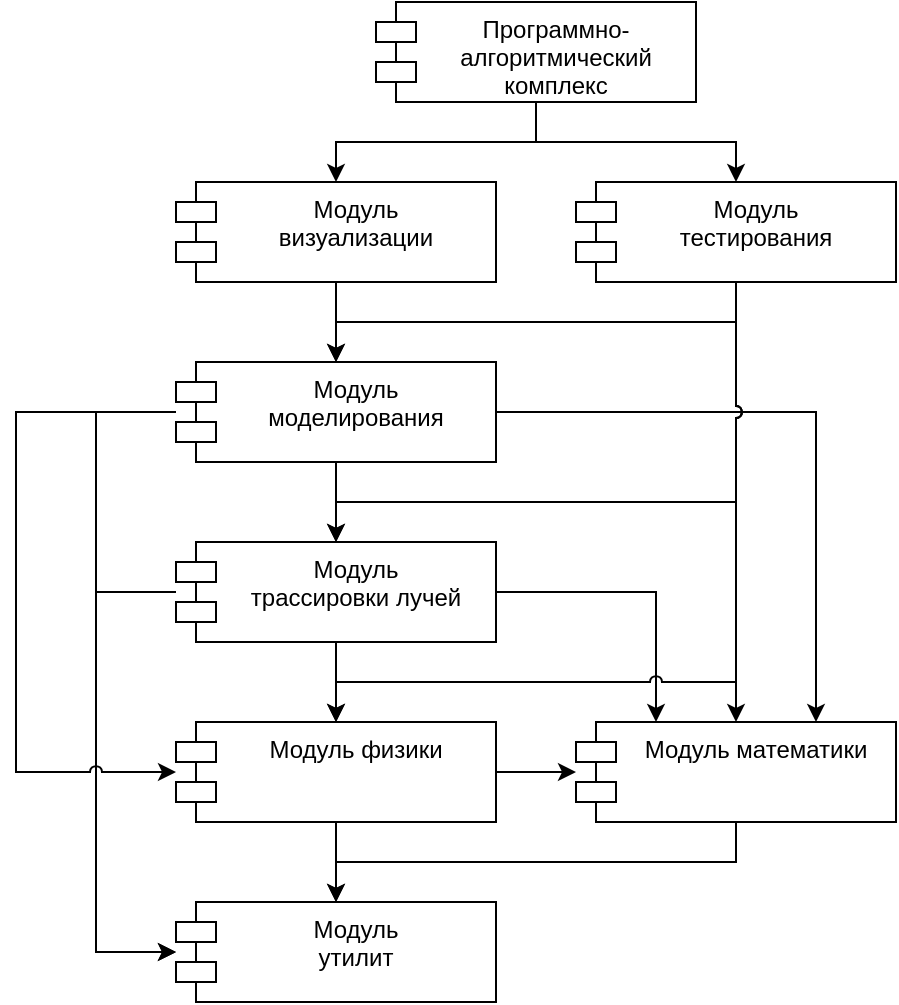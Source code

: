 <mxfile version="24.5.4" type="device">
  <diagram id="o1lcHe0v_uZJZBK2f2Lq" name="Page-1">
    <mxGraphModel dx="933" dy="592" grid="1" gridSize="10" guides="1" tooltips="1" connect="1" arrows="1" fold="1" page="1" pageScale="1" pageWidth="1600" pageHeight="1200" math="0" shadow="0">
      <root>
        <mxCell id="0" />
        <mxCell id="1" parent="0" />
        <mxCell id="9f2k_eM6BRsev6LdQf2b-47" style="edgeStyle=orthogonalEdgeStyle;rounded=0;orthogonalLoop=1;jettySize=auto;html=1;" edge="1" parent="1" source="4AWUPeGUhGiR13SZYx53-1" target="qylceBP50fuvWo1pAzZW-3">
          <mxGeometry relative="1" as="geometry" />
        </mxCell>
        <mxCell id="9f2k_eM6BRsev6LdQf2b-52" style="edgeStyle=orthogonalEdgeStyle;rounded=0;orthogonalLoop=1;jettySize=auto;html=1;exitX=0.5;exitY=1;exitDx=0;exitDy=0;" edge="1" parent="1" source="4AWUPeGUhGiR13SZYx53-1" target="qylceBP50fuvWo1pAzZW-4">
          <mxGeometry relative="1" as="geometry">
            <Array as="points">
              <mxPoint x="340" y="100" />
              <mxPoint x="440" y="100" />
            </Array>
          </mxGeometry>
        </mxCell>
        <mxCell id="4AWUPeGUhGiR13SZYx53-1" value="Программно-&#xa;алгоритмический&#xa;комплекс" style="shape=module;align=left;spacingLeft=20;align=center;verticalAlign=top;" parent="1" vertex="1">
          <mxGeometry x="260" y="30" width="160" height="50" as="geometry" />
        </mxCell>
        <mxCell id="9f2k_eM6BRsev6LdQf2b-51" style="edgeStyle=orthogonalEdgeStyle;rounded=0;orthogonalLoop=1;jettySize=auto;html=1;" edge="1" parent="1" source="4AWUPeGUhGiR13SZYx53-8" target="9f2k_eM6BRsev6LdQf2b-1">
          <mxGeometry relative="1" as="geometry" />
        </mxCell>
        <mxCell id="4AWUPeGUhGiR13SZYx53-8" value="Модуль физики" style="shape=module;align=left;spacingLeft=20;align=center;verticalAlign=top;" parent="1" vertex="1">
          <mxGeometry x="160" y="390" width="160" height="50" as="geometry" />
        </mxCell>
        <mxCell id="9f2k_eM6BRsev6LdQf2b-59" style="edgeStyle=orthogonalEdgeStyle;rounded=0;orthogonalLoop=1;jettySize=auto;html=1;entryX=0.5;entryY=0;entryDx=0;entryDy=0;" edge="1" parent="1" source="4AWUPeGUhGiR13SZYx53-9" target="9f2k_eM6BRsev6LdQf2b-1">
          <mxGeometry relative="1" as="geometry">
            <Array as="points">
              <mxPoint x="440" y="460" />
              <mxPoint x="240" y="460" />
            </Array>
          </mxGeometry>
        </mxCell>
        <mxCell id="4AWUPeGUhGiR13SZYx53-9" value="Модуль математики" style="shape=module;align=left;spacingLeft=20;align=center;verticalAlign=top;" parent="1" vertex="1">
          <mxGeometry x="360" y="390" width="160" height="50" as="geometry" />
        </mxCell>
        <mxCell id="9f2k_eM6BRsev6LdQf2b-50" style="edgeStyle=orthogonalEdgeStyle;rounded=0;orthogonalLoop=1;jettySize=auto;html=1;" edge="1" parent="1" source="4AWUPeGUhGiR13SZYx53-10" target="4AWUPeGUhGiR13SZYx53-8">
          <mxGeometry relative="1" as="geometry" />
        </mxCell>
        <mxCell id="9f2k_eM6BRsev6LdQf2b-58" style="edgeStyle=orthogonalEdgeStyle;rounded=0;orthogonalLoop=1;jettySize=auto;html=1;exitX=1;exitY=0.5;exitDx=0;exitDy=0;entryX=0.25;entryY=0;entryDx=0;entryDy=0;jumpStyle=arc;" edge="1" parent="1" source="4AWUPeGUhGiR13SZYx53-10" target="4AWUPeGUhGiR13SZYx53-9">
          <mxGeometry relative="1" as="geometry" />
        </mxCell>
        <mxCell id="9f2k_eM6BRsev6LdQf2b-66" style="edgeStyle=orthogonalEdgeStyle;rounded=0;orthogonalLoop=1;jettySize=auto;html=1;" edge="1" parent="1" source="4AWUPeGUhGiR13SZYx53-10" target="9f2k_eM6BRsev6LdQf2b-1">
          <mxGeometry relative="1" as="geometry">
            <Array as="points">
              <mxPoint x="120" y="325" />
              <mxPoint x="120" y="505" />
            </Array>
          </mxGeometry>
        </mxCell>
        <mxCell id="4AWUPeGUhGiR13SZYx53-10" value="Модуль&#xa;трассировки лучей" style="shape=module;align=left;spacingLeft=20;align=center;verticalAlign=top;" parent="1" vertex="1">
          <mxGeometry x="160" y="300" width="160" height="50" as="geometry" />
        </mxCell>
        <mxCell id="9f2k_eM6BRsev6LdQf2b-49" style="edgeStyle=orthogonalEdgeStyle;rounded=0;orthogonalLoop=1;jettySize=auto;html=1;" edge="1" parent="1" source="qylceBP50fuvWo1pAzZW-2" target="4AWUPeGUhGiR13SZYx53-10">
          <mxGeometry relative="1" as="geometry" />
        </mxCell>
        <mxCell id="9f2k_eM6BRsev6LdQf2b-62" style="edgeStyle=orthogonalEdgeStyle;rounded=0;orthogonalLoop=1;jettySize=auto;html=1;entryX=0.75;entryY=0;entryDx=0;entryDy=0;" edge="1" parent="1" source="qylceBP50fuvWo1pAzZW-2" target="4AWUPeGUhGiR13SZYx53-9">
          <mxGeometry relative="1" as="geometry" />
        </mxCell>
        <mxCell id="9f2k_eM6BRsev6LdQf2b-64" style="edgeStyle=orthogonalEdgeStyle;rounded=0;orthogonalLoop=1;jettySize=auto;html=1;jumpStyle=arc;" edge="1" parent="1" source="qylceBP50fuvWo1pAzZW-2" target="9f2k_eM6BRsev6LdQf2b-1">
          <mxGeometry relative="1" as="geometry">
            <Array as="points">
              <mxPoint x="120" y="235" />
              <mxPoint x="120" y="505" />
            </Array>
          </mxGeometry>
        </mxCell>
        <mxCell id="qylceBP50fuvWo1pAzZW-2" value="Модуль&#xa;моделирования" style="shape=module;align=left;spacingLeft=20;align=center;verticalAlign=top;" parent="1" vertex="1">
          <mxGeometry x="160" y="210" width="160" height="50" as="geometry" />
        </mxCell>
        <mxCell id="9f2k_eM6BRsev6LdQf2b-48" style="edgeStyle=orthogonalEdgeStyle;rounded=0;orthogonalLoop=1;jettySize=auto;html=1;" edge="1" parent="1" source="qylceBP50fuvWo1pAzZW-3" target="qylceBP50fuvWo1pAzZW-2">
          <mxGeometry relative="1" as="geometry" />
        </mxCell>
        <mxCell id="qylceBP50fuvWo1pAzZW-3" value="Модуль&#xa;визуализации" style="shape=module;align=left;spacingLeft=20;align=center;verticalAlign=top;" parent="1" vertex="1">
          <mxGeometry x="160" y="120" width="160" height="50" as="geometry" />
        </mxCell>
        <mxCell id="9f2k_eM6BRsev6LdQf2b-53" style="edgeStyle=orthogonalEdgeStyle;rounded=0;orthogonalLoop=1;jettySize=auto;html=1;" edge="1" parent="1" source="qylceBP50fuvWo1pAzZW-4" target="qylceBP50fuvWo1pAzZW-2">
          <mxGeometry relative="1" as="geometry">
            <Array as="points">
              <mxPoint x="440" y="190" />
              <mxPoint x="240" y="190" />
            </Array>
          </mxGeometry>
        </mxCell>
        <mxCell id="9f2k_eM6BRsev6LdQf2b-54" style="edgeStyle=orthogonalEdgeStyle;rounded=0;orthogonalLoop=1;jettySize=auto;html=1;jumpStyle=arc;" edge="1" parent="1" source="qylceBP50fuvWo1pAzZW-4" target="4AWUPeGUhGiR13SZYx53-10">
          <mxGeometry relative="1" as="geometry">
            <Array as="points">
              <mxPoint x="440" y="280" />
              <mxPoint x="240" y="280" />
            </Array>
          </mxGeometry>
        </mxCell>
        <mxCell id="9f2k_eM6BRsev6LdQf2b-55" style="edgeStyle=orthogonalEdgeStyle;rounded=0;orthogonalLoop=1;jettySize=auto;html=1;jumpStyle=arc;" edge="1" parent="1" source="qylceBP50fuvWo1pAzZW-4" target="4AWUPeGUhGiR13SZYx53-8">
          <mxGeometry relative="1" as="geometry">
            <Array as="points">
              <mxPoint x="440" y="370" />
              <mxPoint x="240" y="370" />
            </Array>
          </mxGeometry>
        </mxCell>
        <mxCell id="9f2k_eM6BRsev6LdQf2b-61" style="edgeStyle=orthogonalEdgeStyle;rounded=0;orthogonalLoop=1;jettySize=auto;html=1;jumpStyle=arc;" edge="1" parent="1" source="qylceBP50fuvWo1pAzZW-4" target="4AWUPeGUhGiR13SZYx53-9">
          <mxGeometry relative="1" as="geometry" />
        </mxCell>
        <mxCell id="qylceBP50fuvWo1pAzZW-4" value="Модуль&#xa;тестирования" style="shape=module;align=left;spacingLeft=20;align=center;verticalAlign=top;" parent="1" vertex="1">
          <mxGeometry x="360" y="120" width="160" height="50" as="geometry" />
        </mxCell>
        <mxCell id="9f2k_eM6BRsev6LdQf2b-1" value="Модуль&#xa;утилит" style="shape=module;align=left;spacingLeft=20;align=center;verticalAlign=top;" vertex="1" parent="1">
          <mxGeometry x="160" y="480" width="160" height="50" as="geometry" />
        </mxCell>
        <mxCell id="9f2k_eM6BRsev6LdQf2b-57" style="edgeStyle=orthogonalEdgeStyle;rounded=0;orthogonalLoop=1;jettySize=auto;html=1;" edge="1" parent="1" source="4AWUPeGUhGiR13SZYx53-8" target="4AWUPeGUhGiR13SZYx53-9">
          <mxGeometry relative="1" as="geometry">
            <mxPoint x="350" y="410" as="targetPoint" />
          </mxGeometry>
        </mxCell>
        <mxCell id="9f2k_eM6BRsev6LdQf2b-60" style="edgeStyle=orthogonalEdgeStyle;rounded=0;orthogonalLoop=1;jettySize=auto;html=1;jumpStyle=arc;" edge="1" parent="1" source="qylceBP50fuvWo1pAzZW-2" target="4AWUPeGUhGiR13SZYx53-8">
          <mxGeometry relative="1" as="geometry">
            <Array as="points">
              <mxPoint x="80" y="235" />
              <mxPoint x="80" y="415" />
            </Array>
          </mxGeometry>
        </mxCell>
      </root>
    </mxGraphModel>
  </diagram>
</mxfile>
